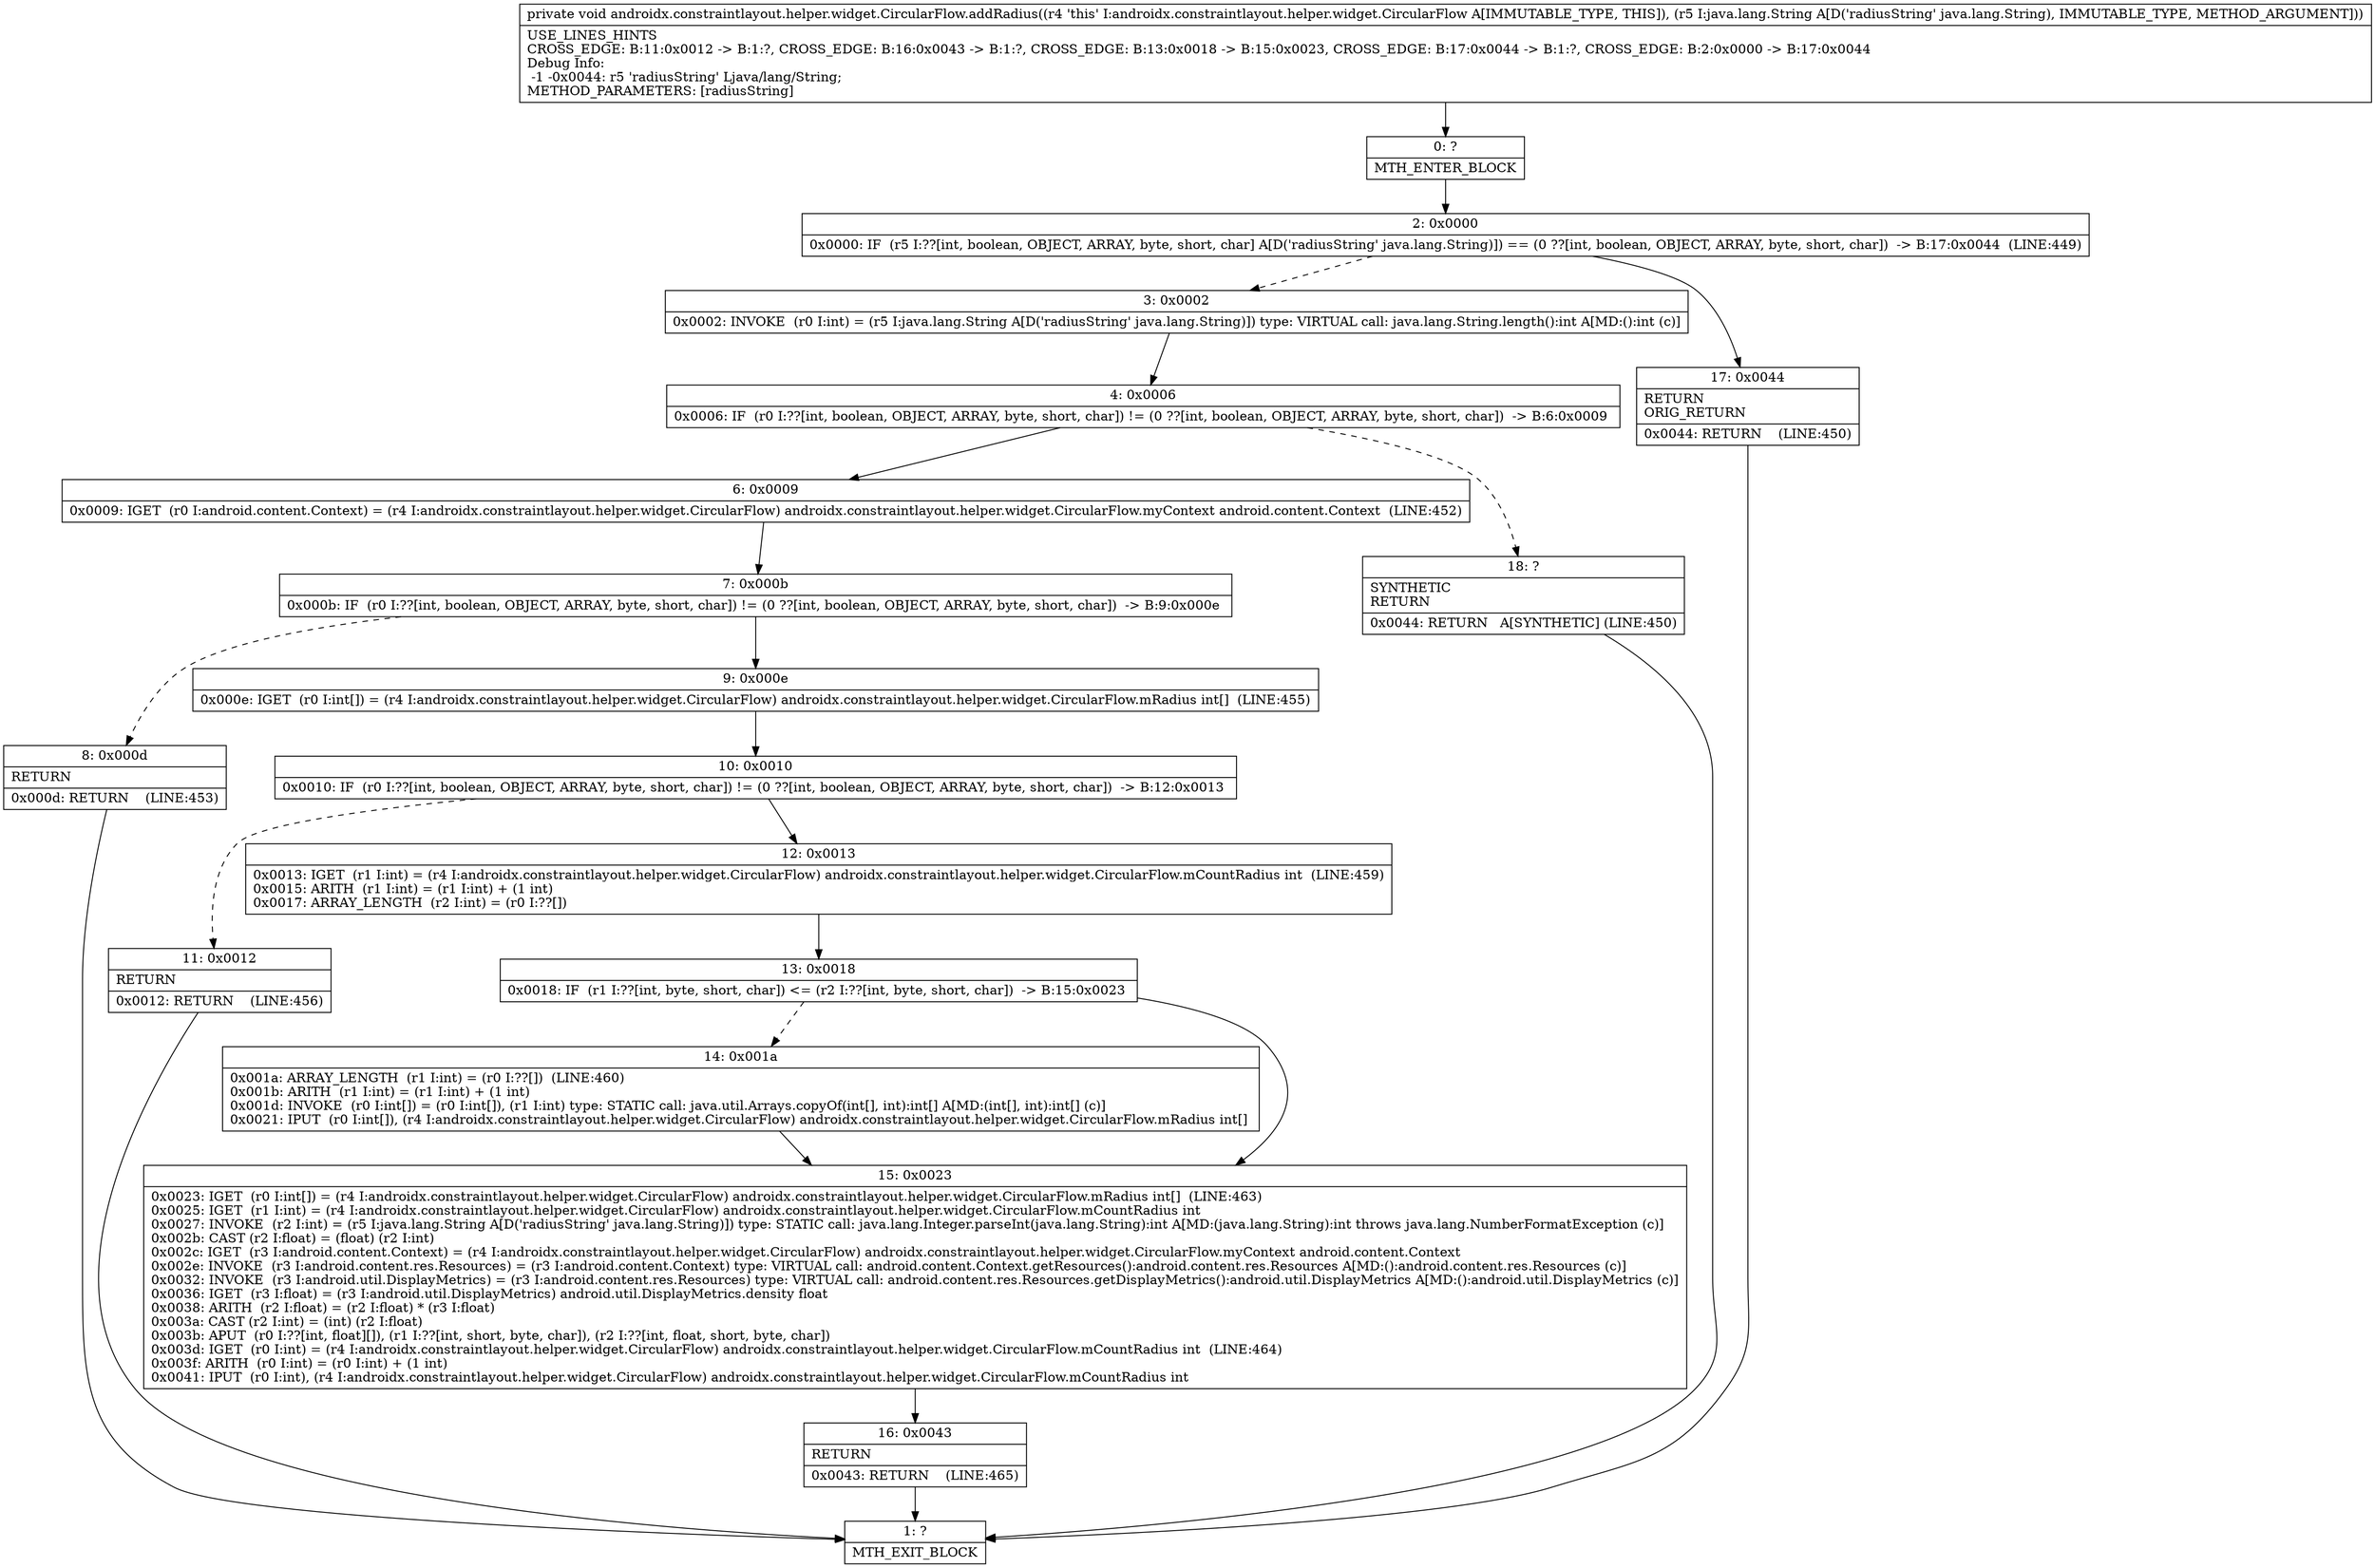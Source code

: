 digraph "CFG forandroidx.constraintlayout.helper.widget.CircularFlow.addRadius(Ljava\/lang\/String;)V" {
Node_0 [shape=record,label="{0\:\ ?|MTH_ENTER_BLOCK\l}"];
Node_2 [shape=record,label="{2\:\ 0x0000|0x0000: IF  (r5 I:??[int, boolean, OBJECT, ARRAY, byte, short, char] A[D('radiusString' java.lang.String)]) == (0 ??[int, boolean, OBJECT, ARRAY, byte, short, char])  \-\> B:17:0x0044  (LINE:449)\l}"];
Node_3 [shape=record,label="{3\:\ 0x0002|0x0002: INVOKE  (r0 I:int) = (r5 I:java.lang.String A[D('radiusString' java.lang.String)]) type: VIRTUAL call: java.lang.String.length():int A[MD:():int (c)]\l}"];
Node_4 [shape=record,label="{4\:\ 0x0006|0x0006: IF  (r0 I:??[int, boolean, OBJECT, ARRAY, byte, short, char]) != (0 ??[int, boolean, OBJECT, ARRAY, byte, short, char])  \-\> B:6:0x0009 \l}"];
Node_6 [shape=record,label="{6\:\ 0x0009|0x0009: IGET  (r0 I:android.content.Context) = (r4 I:androidx.constraintlayout.helper.widget.CircularFlow) androidx.constraintlayout.helper.widget.CircularFlow.myContext android.content.Context  (LINE:452)\l}"];
Node_7 [shape=record,label="{7\:\ 0x000b|0x000b: IF  (r0 I:??[int, boolean, OBJECT, ARRAY, byte, short, char]) != (0 ??[int, boolean, OBJECT, ARRAY, byte, short, char])  \-\> B:9:0x000e \l}"];
Node_8 [shape=record,label="{8\:\ 0x000d|RETURN\l|0x000d: RETURN    (LINE:453)\l}"];
Node_1 [shape=record,label="{1\:\ ?|MTH_EXIT_BLOCK\l}"];
Node_9 [shape=record,label="{9\:\ 0x000e|0x000e: IGET  (r0 I:int[]) = (r4 I:androidx.constraintlayout.helper.widget.CircularFlow) androidx.constraintlayout.helper.widget.CircularFlow.mRadius int[]  (LINE:455)\l}"];
Node_10 [shape=record,label="{10\:\ 0x0010|0x0010: IF  (r0 I:??[int, boolean, OBJECT, ARRAY, byte, short, char]) != (0 ??[int, boolean, OBJECT, ARRAY, byte, short, char])  \-\> B:12:0x0013 \l}"];
Node_11 [shape=record,label="{11\:\ 0x0012|RETURN\l|0x0012: RETURN    (LINE:456)\l}"];
Node_12 [shape=record,label="{12\:\ 0x0013|0x0013: IGET  (r1 I:int) = (r4 I:androidx.constraintlayout.helper.widget.CircularFlow) androidx.constraintlayout.helper.widget.CircularFlow.mCountRadius int  (LINE:459)\l0x0015: ARITH  (r1 I:int) = (r1 I:int) + (1 int) \l0x0017: ARRAY_LENGTH  (r2 I:int) = (r0 I:??[]) \l}"];
Node_13 [shape=record,label="{13\:\ 0x0018|0x0018: IF  (r1 I:??[int, byte, short, char]) \<= (r2 I:??[int, byte, short, char])  \-\> B:15:0x0023 \l}"];
Node_14 [shape=record,label="{14\:\ 0x001a|0x001a: ARRAY_LENGTH  (r1 I:int) = (r0 I:??[])  (LINE:460)\l0x001b: ARITH  (r1 I:int) = (r1 I:int) + (1 int) \l0x001d: INVOKE  (r0 I:int[]) = (r0 I:int[]), (r1 I:int) type: STATIC call: java.util.Arrays.copyOf(int[], int):int[] A[MD:(int[], int):int[] (c)]\l0x0021: IPUT  (r0 I:int[]), (r4 I:androidx.constraintlayout.helper.widget.CircularFlow) androidx.constraintlayout.helper.widget.CircularFlow.mRadius int[] \l}"];
Node_15 [shape=record,label="{15\:\ 0x0023|0x0023: IGET  (r0 I:int[]) = (r4 I:androidx.constraintlayout.helper.widget.CircularFlow) androidx.constraintlayout.helper.widget.CircularFlow.mRadius int[]  (LINE:463)\l0x0025: IGET  (r1 I:int) = (r4 I:androidx.constraintlayout.helper.widget.CircularFlow) androidx.constraintlayout.helper.widget.CircularFlow.mCountRadius int \l0x0027: INVOKE  (r2 I:int) = (r5 I:java.lang.String A[D('radiusString' java.lang.String)]) type: STATIC call: java.lang.Integer.parseInt(java.lang.String):int A[MD:(java.lang.String):int throws java.lang.NumberFormatException (c)]\l0x002b: CAST (r2 I:float) = (float) (r2 I:int) \l0x002c: IGET  (r3 I:android.content.Context) = (r4 I:androidx.constraintlayout.helper.widget.CircularFlow) androidx.constraintlayout.helper.widget.CircularFlow.myContext android.content.Context \l0x002e: INVOKE  (r3 I:android.content.res.Resources) = (r3 I:android.content.Context) type: VIRTUAL call: android.content.Context.getResources():android.content.res.Resources A[MD:():android.content.res.Resources (c)]\l0x0032: INVOKE  (r3 I:android.util.DisplayMetrics) = (r3 I:android.content.res.Resources) type: VIRTUAL call: android.content.res.Resources.getDisplayMetrics():android.util.DisplayMetrics A[MD:():android.util.DisplayMetrics (c)]\l0x0036: IGET  (r3 I:float) = (r3 I:android.util.DisplayMetrics) android.util.DisplayMetrics.density float \l0x0038: ARITH  (r2 I:float) = (r2 I:float) * (r3 I:float) \l0x003a: CAST (r2 I:int) = (int) (r2 I:float) \l0x003b: APUT  (r0 I:??[int, float][]), (r1 I:??[int, short, byte, char]), (r2 I:??[int, float, short, byte, char]) \l0x003d: IGET  (r0 I:int) = (r4 I:androidx.constraintlayout.helper.widget.CircularFlow) androidx.constraintlayout.helper.widget.CircularFlow.mCountRadius int  (LINE:464)\l0x003f: ARITH  (r0 I:int) = (r0 I:int) + (1 int) \l0x0041: IPUT  (r0 I:int), (r4 I:androidx.constraintlayout.helper.widget.CircularFlow) androidx.constraintlayout.helper.widget.CircularFlow.mCountRadius int \l}"];
Node_16 [shape=record,label="{16\:\ 0x0043|RETURN\l|0x0043: RETURN    (LINE:465)\l}"];
Node_18 [shape=record,label="{18\:\ ?|SYNTHETIC\lRETURN\l|0x0044: RETURN   A[SYNTHETIC] (LINE:450)\l}"];
Node_17 [shape=record,label="{17\:\ 0x0044|RETURN\lORIG_RETURN\l|0x0044: RETURN    (LINE:450)\l}"];
MethodNode[shape=record,label="{private void androidx.constraintlayout.helper.widget.CircularFlow.addRadius((r4 'this' I:androidx.constraintlayout.helper.widget.CircularFlow A[IMMUTABLE_TYPE, THIS]), (r5 I:java.lang.String A[D('radiusString' java.lang.String), IMMUTABLE_TYPE, METHOD_ARGUMENT]))  | USE_LINES_HINTS\lCROSS_EDGE: B:11:0x0012 \-\> B:1:?, CROSS_EDGE: B:16:0x0043 \-\> B:1:?, CROSS_EDGE: B:13:0x0018 \-\> B:15:0x0023, CROSS_EDGE: B:17:0x0044 \-\> B:1:?, CROSS_EDGE: B:2:0x0000 \-\> B:17:0x0044\lDebug Info:\l  \-1 \-0x0044: r5 'radiusString' Ljava\/lang\/String;\lMETHOD_PARAMETERS: [radiusString]\l}"];
MethodNode -> Node_0;Node_0 -> Node_2;
Node_2 -> Node_3[style=dashed];
Node_2 -> Node_17;
Node_3 -> Node_4;
Node_4 -> Node_6;
Node_4 -> Node_18[style=dashed];
Node_6 -> Node_7;
Node_7 -> Node_8[style=dashed];
Node_7 -> Node_9;
Node_8 -> Node_1;
Node_9 -> Node_10;
Node_10 -> Node_11[style=dashed];
Node_10 -> Node_12;
Node_11 -> Node_1;
Node_12 -> Node_13;
Node_13 -> Node_14[style=dashed];
Node_13 -> Node_15;
Node_14 -> Node_15;
Node_15 -> Node_16;
Node_16 -> Node_1;
Node_18 -> Node_1;
Node_17 -> Node_1;
}

